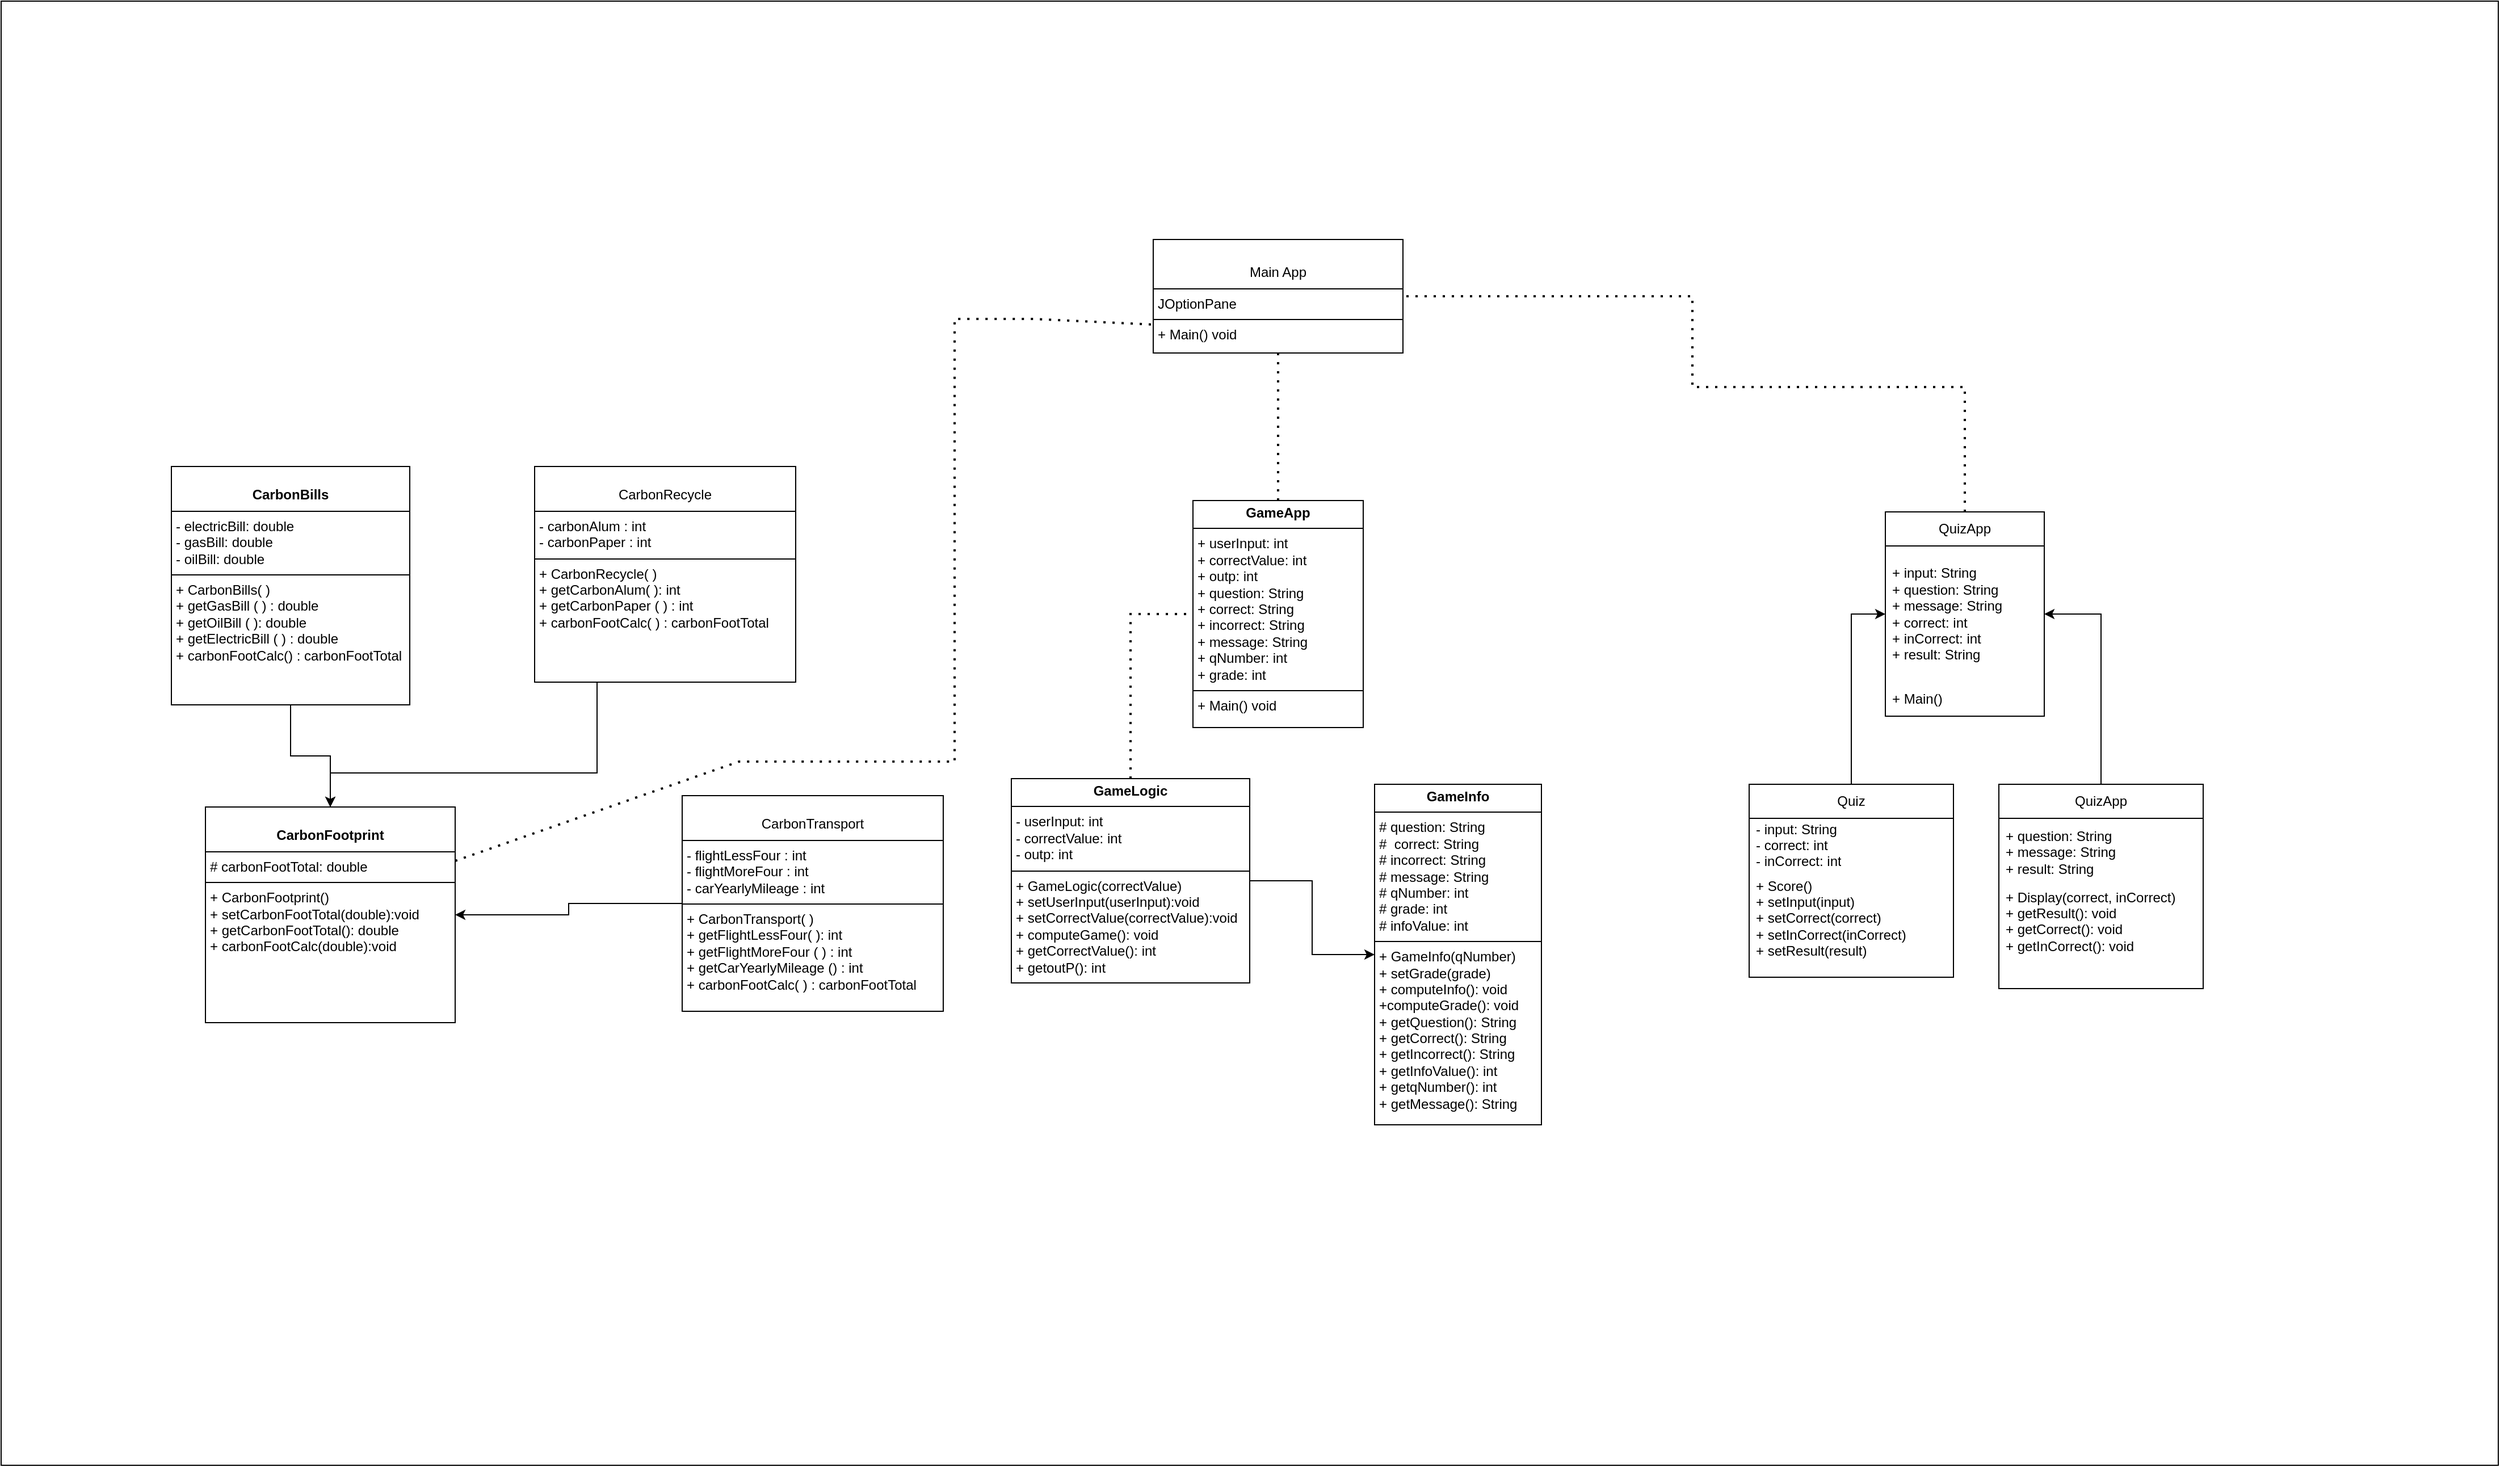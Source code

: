 <mxfile version="24.7.17">
  <diagram name="Page-1" id="mKwMsMspyi3Jhwcznm2L">
    <mxGraphModel dx="1825" dy="2165" grid="1" gridSize="10" guides="1" tooltips="1" connect="1" arrows="1" fold="1" page="1" pageScale="1" pageWidth="583" pageHeight="827" math="0" shadow="0">
      <root>
        <mxCell id="0" />
        <mxCell id="1" parent="0" />
        <mxCell id="8TMbdIRRHIcGyVjCH_df-20" value="" style="rounded=0;whiteSpace=wrap;html=1;" parent="1" vertex="1">
          <mxGeometry x="600" y="-780" width="2200" height="1290" as="geometry" />
        </mxCell>
        <mxCell id="EtXlDy0WMmQifAjo24sU-2" value="&lt;p style=&quot;margin:0px;margin-top:4px;text-align:center;&quot;&gt;&lt;br&gt;&lt;b&gt;CarbonFootprint&lt;/b&gt;&lt;br&gt;&lt;/p&gt;&lt;hr size=&quot;1&quot; style=&quot;border-style:solid;&quot;&gt;&lt;p style=&quot;margin:0px;margin-left:4px;&quot;&gt;# carbonFootTotal: double&lt;br&gt;&lt;/p&gt;&lt;hr size=&quot;1&quot; style=&quot;border-style:solid;&quot;&gt;&lt;p style=&quot;margin:0px;margin-left:4px;&quot;&gt;+ CarbonFootprint()&lt;br&gt;+ setCarbonFootTotal(double):void&lt;/p&gt;&lt;p style=&quot;margin:0px;margin-left:4px;&quot;&gt;+ getCarbonFootTotal(): double&lt;/p&gt;&lt;p style=&quot;margin:0px;margin-left:4px;&quot;&gt;+ carbonFootCalc(double):void&lt;br&gt;&lt;/p&gt;" style="verticalAlign=top;align=left;overflow=fill;html=1;whiteSpace=wrap;" parent="1" vertex="1">
          <mxGeometry x="780" y="-70" width="220" height="190" as="geometry" />
        </mxCell>
        <mxCell id="8TMbdIRRHIcGyVjCH_df-17" style="edgeStyle=orthogonalEdgeStyle;rounded=0;orthogonalLoop=1;jettySize=auto;html=1;exitX=0.5;exitY=1;exitDx=0;exitDy=0;" parent="1" source="EtXlDy0WMmQifAjo24sU-3" target="EtXlDy0WMmQifAjo24sU-2" edge="1">
          <mxGeometry relative="1" as="geometry" />
        </mxCell>
        <mxCell id="EtXlDy0WMmQifAjo24sU-3" value="&lt;p style=&quot;margin:0px;margin-top:4px;text-align:center;&quot;&gt;&lt;br&gt;&lt;b&gt;CarbonBills&lt;/b&gt;&lt;br&gt;&lt;/p&gt;&lt;hr size=&quot;1&quot; style=&quot;border-style:solid;&quot;&gt;&lt;p style=&quot;margin:0px;margin-left:4px;&quot;&gt;- electricBill: double&lt;/p&gt;&lt;p style=&quot;margin:0px;margin-left:4px;&quot;&gt;- gasBill: double&lt;/p&gt;&lt;p style=&quot;margin:0px;margin-left:4px;&quot;&gt;- oilBill: double&lt;br&gt;&lt;/p&gt;&lt;hr size=&quot;1&quot; style=&quot;border-style:solid;&quot;&gt;&lt;p style=&quot;margin:0px;margin-left:4px;&quot;&gt;+ CarbonBills( )&lt;br&gt;&lt;/p&gt;&lt;p style=&quot;margin:0px;margin-left:4px;&quot;&gt;+ getGasBill ( ) : double&lt;br&gt;+ getOilBill ( ): double&lt;/p&gt;&lt;p style=&quot;margin:0px;margin-left:4px;&quot;&gt;+ getElectricBill ( ) : double&lt;/p&gt;&lt;p style=&quot;margin:0px;margin-left:4px;&quot;&gt;+ carbonFootCalc() : carbonFootTotal&lt;br&gt;&lt;/p&gt;" style="verticalAlign=top;align=left;overflow=fill;html=1;whiteSpace=wrap;" parent="1" vertex="1">
          <mxGeometry x="750" y="-370" width="210" height="210" as="geometry" />
        </mxCell>
        <mxCell id="9AU2GGT-41QZaHfqYbBJ-1" value="&lt;p style=&quot;margin:0px;margin-top:4px;text-align:center;&quot;&gt;&lt;b&gt;GameApp&lt;/b&gt;&lt;/p&gt;&lt;hr size=&quot;1&quot; style=&quot;border-style:solid;&quot;&gt;&lt;p style=&quot;margin:0px;margin-left:4px;&quot;&gt;+ userInput: int&lt;/p&gt;&lt;p style=&quot;margin:0px;margin-left:4px;&quot;&gt;+ correctValue: int&lt;/p&gt;&lt;p style=&quot;margin:0px;margin-left:4px;&quot;&gt;+ outp: int&lt;/p&gt;&lt;p style=&quot;margin:0px;margin-left:4px;&quot;&gt;+ question: String&amp;nbsp;&lt;/p&gt;&lt;p style=&quot;margin:0px;margin-left:4px;&quot;&gt;+ correct: String&amp;nbsp;&lt;/p&gt;&lt;p style=&quot;margin:0px;margin-left:4px;&quot;&gt;+ incorrect: String&lt;/p&gt;&lt;p style=&quot;margin:0px;margin-left:4px;&quot;&gt;+ message: String&lt;/p&gt;&lt;p style=&quot;margin:0px;margin-left:4px;&quot;&gt;+ qNumber: int&lt;/p&gt;&lt;p style=&quot;margin:0px;margin-left:4px;&quot;&gt;+ grade: int&lt;/p&gt;&lt;hr size=&quot;1&quot; style=&quot;border-style:solid;&quot;&gt;&lt;p style=&quot;margin:0px;margin-left:4px;&quot;&gt;+ Main() void&lt;/p&gt;" style="verticalAlign=top;align=left;overflow=fill;html=1;whiteSpace=wrap;" parent="1" vertex="1">
          <mxGeometry x="1650" y="-340" width="150" height="200" as="geometry" />
        </mxCell>
        <mxCell id="mXf9AjxedBS_p2ygsHa9-11" style="edgeStyle=orthogonalEdgeStyle;rounded=0;orthogonalLoop=1;jettySize=auto;html=1;exitX=1;exitY=0.5;exitDx=0;exitDy=0;entryX=0;entryY=0.5;entryDx=0;entryDy=0;" parent="1" source="9AU2GGT-41QZaHfqYbBJ-2" target="9AU2GGT-41QZaHfqYbBJ-5" edge="1">
          <mxGeometry relative="1" as="geometry" />
        </mxCell>
        <mxCell id="9AU2GGT-41QZaHfqYbBJ-2" value="&lt;p style=&quot;margin:0px;margin-top:4px;text-align:center;&quot;&gt;&lt;b&gt;GameLogic&lt;/b&gt;&lt;/p&gt;&lt;hr size=&quot;1&quot; style=&quot;border-style:solid;&quot;&gt;&lt;p style=&quot;margin: 0px 0px 0px 4px;&quot;&gt;- userInput: int&lt;/p&gt;&lt;p style=&quot;margin: 0px 0px 0px 4px;&quot;&gt;- correctValue: int&lt;/p&gt;&lt;p style=&quot;margin: 0px 0px 0px 4px;&quot;&gt;- outp: int&lt;/p&gt;&lt;hr size=&quot;1&quot; style=&quot;border-style:solid;&quot;&gt;&lt;p style=&quot;margin:0px;margin-left:4px;&quot;&gt;+ GameLogic(correctValue)&lt;/p&gt;&lt;p style=&quot;margin:0px;margin-left:4px;&quot;&gt;+ setUserInput(userInput):void&lt;/p&gt;&lt;p style=&quot;margin:0px;margin-left:4px;&quot;&gt;+ setCorrectValue(correctValue):void&lt;/p&gt;&lt;p style=&quot;margin:0px;margin-left:4px;&quot;&gt;+ computeGame(): void&lt;/p&gt;&lt;p style=&quot;margin:0px;margin-left:4px;&quot;&gt;+ getCorrectValue(): int&lt;/p&gt;&lt;p style=&quot;margin:0px;margin-left:4px;&quot;&gt;+ getoutP(): int&lt;/p&gt;" style="verticalAlign=top;align=left;overflow=fill;html=1;whiteSpace=wrap;" parent="1" vertex="1">
          <mxGeometry x="1490" y="-95" width="210" height="180" as="geometry" />
        </mxCell>
        <mxCell id="9AU2GGT-41QZaHfqYbBJ-4" style="edgeStyle=orthogonalEdgeStyle;rounded=0;orthogonalLoop=1;jettySize=auto;html=1;exitX=0.5;exitY=1;exitDx=0;exitDy=0;" parent="1" source="9AU2GGT-41QZaHfqYbBJ-2" target="9AU2GGT-41QZaHfqYbBJ-2" edge="1">
          <mxGeometry relative="1" as="geometry" />
        </mxCell>
        <mxCell id="9AU2GGT-41QZaHfqYbBJ-5" value="&lt;p style=&quot;margin:0px;margin-top:4px;text-align:center;&quot;&gt;&lt;b&gt;GameInfo&lt;/b&gt;&lt;/p&gt;&lt;hr size=&quot;1&quot; style=&quot;border-style:solid;&quot;&gt;&lt;p style=&quot;margin:0px;margin-left:4px;&quot;&gt;&lt;span style=&quot;background-color: initial;&quot;&gt;# question: String&amp;nbsp;&lt;/span&gt;&lt;br&gt;&lt;/p&gt;&lt;p style=&quot;margin:0px;margin-left:4px;&quot;&gt;#&amp;nbsp; correct: String&amp;nbsp;&lt;/p&gt;&lt;p style=&quot;margin:0px;margin-left:4px;&quot;&gt;# incorrect: String&lt;/p&gt;&lt;p style=&quot;margin:0px;margin-left:4px;&quot;&gt;# message: String&lt;/p&gt;&lt;p style=&quot;margin:0px;margin-left:4px;&quot;&gt;&lt;span style=&quot;background-color: initial;&quot;&gt;# qNumber: int&lt;/span&gt;&lt;/p&gt;&lt;p style=&quot;margin:0px;margin-left:4px;&quot;&gt;# grade: int&lt;/p&gt;&lt;p style=&quot;margin:0px;margin-left:4px;&quot;&gt;# infoValue: int&lt;/p&gt;&lt;hr size=&quot;1&quot; style=&quot;border-style:solid;&quot;&gt;&lt;p style=&quot;margin:0px;margin-left:4px;&quot;&gt;+ GameInfo(qNumber)&lt;/p&gt;&lt;p style=&quot;margin:0px;margin-left:4px;&quot;&gt;+ setGrade(grade)&lt;/p&gt;&lt;p style=&quot;margin:0px;margin-left:4px;&quot;&gt;+ computeInfo(): void&lt;/p&gt;&lt;p style=&quot;margin:0px;margin-left:4px;&quot;&gt;+computeGrade(): void&lt;/p&gt;&lt;p style=&quot;margin:0px;margin-left:4px;&quot;&gt;+ getQuestion(): String&lt;/p&gt;&lt;p style=&quot;margin:0px;margin-left:4px;&quot;&gt;+ getCorrect(): String&lt;/p&gt;&lt;p style=&quot;margin:0px;margin-left:4px;&quot;&gt;+ getIncorrect(): String&lt;/p&gt;&lt;p style=&quot;margin:0px;margin-left:4px;&quot;&gt;+ getInfoValue(): int&lt;/p&gt;&lt;p style=&quot;margin:0px;margin-left:4px;&quot;&gt;+ getqNumber(): int&lt;/p&gt;&lt;p style=&quot;margin:0px;margin-left:4px;&quot;&gt;+ getMessage(): String&lt;/p&gt;" style="verticalAlign=top;align=left;overflow=fill;html=1;whiteSpace=wrap;" parent="1" vertex="1">
          <mxGeometry x="1810" y="-90" width="147" height="300" as="geometry" />
        </mxCell>
        <mxCell id="UxWd18fx8wCpjhFANsoG-3" value="&lt;div&gt;QuizApp&lt;/div&gt;" style="swimlane;fontStyle=0;childLayout=stackLayout;horizontal=1;startSize=30;horizontalStack=0;resizeParent=1;resizeParentMax=0;resizeLast=0;collapsible=1;marginBottom=0;whiteSpace=wrap;html=1;" parent="1" vertex="1">
          <mxGeometry x="2260" y="-330" width="140" height="180" as="geometry" />
        </mxCell>
        <mxCell id="UxWd18fx8wCpjhFANsoG-4" value="&lt;div&gt;+ input: String&lt;br&gt;&lt;/div&gt;&lt;div&gt;+ question: String&lt;/div&gt;&lt;div&gt;+ message: String&lt;/div&gt;&lt;div&gt;+ correct: int&lt;/div&gt;&lt;div&gt;+ inCorrect: int&lt;/div&gt;&lt;div&gt;+ result: String&lt;br&gt;&lt;/div&gt;" style="text;strokeColor=none;fillColor=none;align=left;verticalAlign=middle;spacingLeft=4;spacingRight=4;overflow=hidden;points=[[0,0.5],[1,0.5]];portConstraint=eastwest;rotatable=0;whiteSpace=wrap;html=1;" parent="UxWd18fx8wCpjhFANsoG-3" vertex="1">
          <mxGeometry y="30" width="140" height="120" as="geometry" />
        </mxCell>
        <mxCell id="UxWd18fx8wCpjhFANsoG-5" value="+ Main()" style="text;strokeColor=none;fillColor=none;align=left;verticalAlign=middle;spacingLeft=4;spacingRight=4;overflow=hidden;points=[[0,0.5],[1,0.5]];portConstraint=eastwest;rotatable=0;whiteSpace=wrap;html=1;" parent="UxWd18fx8wCpjhFANsoG-3" vertex="1">
          <mxGeometry y="150" width="140" height="30" as="geometry" />
        </mxCell>
        <mxCell id="8TMbdIRRHIcGyVjCH_df-8" style="edgeStyle=orthogonalEdgeStyle;rounded=0;orthogonalLoop=1;jettySize=auto;html=1;exitX=0.5;exitY=0;exitDx=0;exitDy=0;entryX=0;entryY=0.5;entryDx=0;entryDy=0;" parent="1" source="UxWd18fx8wCpjhFANsoG-6" target="UxWd18fx8wCpjhFANsoG-4" edge="1">
          <mxGeometry relative="1" as="geometry" />
        </mxCell>
        <mxCell id="UxWd18fx8wCpjhFANsoG-6" value="&lt;div&gt;Quiz&lt;/div&gt;" style="swimlane;fontStyle=0;childLayout=stackLayout;horizontal=1;startSize=30;horizontalStack=0;resizeParent=1;resizeParentMax=0;resizeLast=0;collapsible=1;marginBottom=0;whiteSpace=wrap;html=1;" parent="1" vertex="1">
          <mxGeometry x="2140" y="-90" width="180" height="170" as="geometry" />
        </mxCell>
        <mxCell id="UxWd18fx8wCpjhFANsoG-7" value="&lt;div&gt;- input: String&lt;/div&gt;&lt;div&gt;- correct: int&lt;/div&gt;&lt;div&gt;- inCorrect: int&lt;br&gt;&lt;/div&gt;&lt;div&gt;&lt;br&gt;&lt;/div&gt;" style="text;strokeColor=none;fillColor=none;align=left;verticalAlign=middle;spacingLeft=4;spacingRight=4;overflow=hidden;points=[[0,0.5],[1,0.5]];portConstraint=eastwest;rotatable=0;whiteSpace=wrap;html=1;" parent="UxWd18fx8wCpjhFANsoG-6" vertex="1">
          <mxGeometry y="30" width="180" height="50" as="geometry" />
        </mxCell>
        <mxCell id="UxWd18fx8wCpjhFANsoG-8" value="&lt;div&gt;+ Score()&lt;/div&gt;&lt;div&gt;+ setInput(input)&lt;/div&gt;&lt;div&gt;+ setCorrect(correct)&lt;/div&gt;&lt;div&gt;+ setInCorrect(inCorrect)&lt;/div&gt;&lt;div&gt;+ setResult(result)&lt;br&gt;&lt;/div&gt;&lt;div&gt;&lt;br&gt;&lt;/div&gt;" style="text;strokeColor=none;fillColor=none;align=left;verticalAlign=middle;spacingLeft=4;spacingRight=4;overflow=hidden;points=[[0,0.5],[1,0.5]];portConstraint=eastwest;rotatable=0;whiteSpace=wrap;html=1;" parent="UxWd18fx8wCpjhFANsoG-6" vertex="1">
          <mxGeometry y="80" width="180" height="90" as="geometry" />
        </mxCell>
        <mxCell id="8TMbdIRRHIcGyVjCH_df-9" style="edgeStyle=orthogonalEdgeStyle;rounded=0;orthogonalLoop=1;jettySize=auto;html=1;exitX=0.5;exitY=0;exitDx=0;exitDy=0;entryX=1;entryY=0.5;entryDx=0;entryDy=0;" parent="1" source="UxWd18fx8wCpjhFANsoG-9" target="UxWd18fx8wCpjhFANsoG-4" edge="1">
          <mxGeometry relative="1" as="geometry" />
        </mxCell>
        <mxCell id="UxWd18fx8wCpjhFANsoG-9" value="&lt;div&gt;QuizApp&lt;/div&gt;" style="swimlane;fontStyle=0;childLayout=stackLayout;horizontal=1;startSize=30;horizontalStack=0;resizeParent=1;resizeParentMax=0;resizeLast=0;collapsible=1;marginBottom=0;whiteSpace=wrap;html=1;" parent="1" vertex="1">
          <mxGeometry x="2360" y="-90" width="180" height="180" as="geometry" />
        </mxCell>
        <mxCell id="UxWd18fx8wCpjhFANsoG-10" value="&lt;div&gt;+ question: String&lt;/div&gt;&lt;div&gt;+ message: String&lt;/div&gt;&lt;div&gt;+ result: String&lt;br&gt;&lt;/div&gt;" style="text;strokeColor=none;fillColor=none;align=left;verticalAlign=middle;spacingLeft=4;spacingRight=4;overflow=hidden;points=[[0,0.5],[1,0.5]];portConstraint=eastwest;rotatable=0;whiteSpace=wrap;html=1;" parent="UxWd18fx8wCpjhFANsoG-9" vertex="1">
          <mxGeometry y="30" width="180" height="60" as="geometry" />
        </mxCell>
        <mxCell id="UxWd18fx8wCpjhFANsoG-11" value="&lt;div&gt;+ Display(correct, inCorrect)&lt;/div&gt;&lt;div&gt;+ getResult(): void&lt;/div&gt;&lt;div&gt;+ getCorrect(): void&lt;/div&gt;&lt;div&gt;+ getInCorrect(): void&lt;br&gt;&lt;/div&gt;&lt;div&gt;&lt;br&gt;&lt;/div&gt;&lt;div&gt;&lt;br&gt;&lt;/div&gt;" style="text;strokeColor=none;fillColor=none;align=left;verticalAlign=middle;spacingLeft=4;spacingRight=4;overflow=hidden;points=[[0,0.5],[1,0.5]];portConstraint=eastwest;rotatable=0;whiteSpace=wrap;html=1;" parent="UxWd18fx8wCpjhFANsoG-9" vertex="1">
          <mxGeometry y="90" width="180" height="90" as="geometry" />
        </mxCell>
        <mxCell id="8TMbdIRRHIcGyVjCH_df-19" style="edgeStyle=orthogonalEdgeStyle;rounded=0;orthogonalLoop=1;jettySize=auto;html=1;exitX=0;exitY=0.5;exitDx=0;exitDy=0;entryX=1;entryY=0.5;entryDx=0;entryDy=0;" parent="1" source="4pY2oWAKAxqv6gLCTRFN-3" target="EtXlDy0WMmQifAjo24sU-2" edge="1">
          <mxGeometry relative="1" as="geometry" />
        </mxCell>
        <mxCell id="4pY2oWAKAxqv6gLCTRFN-3" value="&lt;p style=&quot;margin:0px;margin-top:4px;text-align:center;&quot;&gt;&lt;br&gt;CarbonTransport&lt;br&gt;&lt;/p&gt;&lt;hr size=&quot;1&quot; style=&quot;border-style:solid;&quot;&gt;&lt;p style=&quot;margin:0px;margin-left:4px;&quot;&gt;- flightLessFour : int&lt;br&gt;- flightMoreFour : int&lt;/p&gt;&lt;p style=&quot;margin:0px;margin-left:4px;&quot;&gt;- carYearlyMileage : int&lt;br&gt;&lt;/p&gt;&lt;hr size=&quot;1&quot; style=&quot;border-style:solid;&quot;&gt;&lt;p style=&quot;margin:0px;margin-left:4px;&quot;&gt;+ CarbonTransport( )&lt;/p&gt;&lt;p style=&quot;margin:0px;margin-left:4px;&quot;&gt;+ getFlightLessFour( ): int&lt;/p&gt;&lt;p style=&quot;margin:0px;margin-left:4px;&quot;&gt;+ getFlightMoreFour ( ) : int&lt;/p&gt;&lt;p style=&quot;margin:0px;margin-left:4px;&quot;&gt;+ getCarYearlyMileage () : int&lt;br&gt;&lt;/p&gt;&lt;p style=&quot;margin:0px;margin-left:4px;&quot;&gt;+ carbonFootCalc( ) : carbonFootTotal&lt;br&gt;&lt;/p&gt;&lt;p style=&quot;margin:0px;margin-left:4px;&quot;&gt;&lt;br&gt;&lt;/p&gt;" style="verticalAlign=top;align=left;overflow=fill;html=1;whiteSpace=wrap;" parent="1" vertex="1">
          <mxGeometry x="1200" y="-80" width="230" height="190" as="geometry" />
        </mxCell>
        <mxCell id="8TMbdIRRHIcGyVjCH_df-10" value="&lt;p style=&quot;margin:0px;margin-top:4px;text-align:center;&quot;&gt;&lt;br&gt;&lt;/p&gt;&lt;p style=&quot;margin:0px;margin-top:4px;text-align:center;&quot;&gt;Main App&lt;/p&gt;&lt;hr size=&quot;1&quot; style=&quot;border-style:solid;&quot;&gt;&lt;p style=&quot;margin:0px;margin-left:4px;&quot;&gt;JOptionPane&lt;/p&gt;&lt;hr size=&quot;1&quot; style=&quot;border-style:solid;&quot;&gt;&lt;p style=&quot;margin:0px;margin-left:4px;&quot;&gt;+ Main() void&lt;/p&gt;" style="verticalAlign=top;align=left;overflow=fill;html=1;whiteSpace=wrap;" parent="1" vertex="1">
          <mxGeometry x="1615" y="-570" width="220" height="100" as="geometry" />
        </mxCell>
        <mxCell id="8TMbdIRRHIcGyVjCH_df-12" value="" style="endArrow=none;dashed=1;html=1;dashPattern=1 3;strokeWidth=2;rounded=0;entryX=0.5;entryY=1;entryDx=0;entryDy=0;exitX=0.5;exitY=0;exitDx=0;exitDy=0;edgeStyle=orthogonalEdgeStyle;" parent="1" source="9AU2GGT-41QZaHfqYbBJ-1" target="8TMbdIRRHIcGyVjCH_df-10" edge="1">
          <mxGeometry width="50" height="50" relative="1" as="geometry">
            <mxPoint x="1210" y="-280" as="sourcePoint" />
            <mxPoint x="1725" y="-410" as="targetPoint" />
            <Array as="points">
              <mxPoint x="1725" y="-380" />
              <mxPoint x="1725" y="-380" />
            </Array>
          </mxGeometry>
        </mxCell>
        <mxCell id="8TMbdIRRHIcGyVjCH_df-13" value="" style="endArrow=none;dashed=1;html=1;dashPattern=1 3;strokeWidth=2;rounded=0;entryX=0;entryY=0.5;entryDx=0;entryDy=0;exitX=0.5;exitY=0;exitDx=0;exitDy=0;edgeStyle=orthogonalEdgeStyle;" parent="1" source="9AU2GGT-41QZaHfqYbBJ-2" target="9AU2GGT-41QZaHfqYbBJ-1" edge="1">
          <mxGeometry width="50" height="50" relative="1" as="geometry">
            <mxPoint x="1490" y="-160" as="sourcePoint" />
            <mxPoint x="1490" y="-290" as="targetPoint" />
            <Array as="points">
              <mxPoint x="1595" y="-240" />
            </Array>
          </mxGeometry>
        </mxCell>
        <mxCell id="8TMbdIRRHIcGyVjCH_df-14" value="" style="endArrow=none;dashed=1;html=1;dashPattern=1 3;strokeWidth=2;rounded=0;entryX=1;entryY=0.5;entryDx=0;entryDy=0;exitX=0.5;exitY=0;exitDx=0;exitDy=0;edgeStyle=orthogonalEdgeStyle;" parent="1" source="UxWd18fx8wCpjhFANsoG-3" target="8TMbdIRRHIcGyVjCH_df-10" edge="1">
          <mxGeometry width="50" height="50" relative="1" as="geometry">
            <mxPoint x="1745" y="-320" as="sourcePoint" />
            <mxPoint x="1745" y="-450" as="targetPoint" />
            <Array as="points">
              <mxPoint x="2330" y="-440" />
              <mxPoint x="2090" y="-440" />
              <mxPoint x="2090" y="-520" />
            </Array>
          </mxGeometry>
        </mxCell>
        <mxCell id="8TMbdIRRHIcGyVjCH_df-18" style="edgeStyle=orthogonalEdgeStyle;rounded=0;orthogonalLoop=1;jettySize=auto;html=1;exitX=0.5;exitY=1;exitDx=0;exitDy=0;entryX=0.5;entryY=0;entryDx=0;entryDy=0;" parent="1" source="EtXlDy0WMmQifAjo24sU-4" target="EtXlDy0WMmQifAjo24sU-2" edge="1">
          <mxGeometry relative="1" as="geometry">
            <Array as="points">
              <mxPoint x="1125" y="-100" />
              <mxPoint x="890" y="-100" />
            </Array>
          </mxGeometry>
        </mxCell>
        <mxCell id="EtXlDy0WMmQifAjo24sU-4" value="&lt;p style=&quot;margin:0px;margin-top:4px;text-align:center;&quot;&gt;&lt;br&gt;CarbonRecycle&lt;br&gt;&lt;/p&gt;&lt;hr size=&quot;1&quot; style=&quot;border-style:solid;&quot;&gt;&lt;p style=&quot;margin:0px;margin-left:4px;&quot;&gt;- carbonAlum : int&lt;br&gt;- carbonPaper : int&lt;br&gt;&lt;/p&gt;&lt;hr size=&quot;1&quot; style=&quot;border-style:solid;&quot;&gt;&lt;p style=&quot;margin:0px;margin-left:4px;&quot;&gt;+ CarbonRecycle( )&lt;/p&gt;&lt;p style=&quot;margin:0px;margin-left:4px;&quot;&gt;+ getCarbonAlum( ): int&lt;/p&gt;&lt;p style=&quot;margin:0px;margin-left:4px;&quot;&gt;+ getCarbonPaper ( ) : int&lt;/p&gt;&lt;p style=&quot;margin:0px;margin-left:4px;&quot;&gt;+ carbonFootCalc( ) : carbonFootTotal&lt;br&gt;&lt;/p&gt;&lt;p style=&quot;margin:0px;margin-left:4px;&quot;&gt;&lt;br&gt;&lt;/p&gt;" style="verticalAlign=top;align=left;overflow=fill;html=1;whiteSpace=wrap;" parent="1" vertex="1">
          <mxGeometry x="1070" y="-370" width="230" height="190" as="geometry" />
        </mxCell>
        <mxCell id="gZHq-ZFx-_F49fntFC9t-2" value="" style="endArrow=none;dashed=1;html=1;dashPattern=1 3;strokeWidth=2;rounded=0;exitX=1;exitY=0.25;exitDx=0;exitDy=0;entryX=0;entryY=0.75;entryDx=0;entryDy=0;" edge="1" parent="1" source="EtXlDy0WMmQifAjo24sU-2" target="8TMbdIRRHIcGyVjCH_df-10">
          <mxGeometry width="50" height="50" relative="1" as="geometry">
            <mxPoint x="940" y="-70" as="sourcePoint" />
            <mxPoint x="1030" y="-80" as="targetPoint" />
            <Array as="points">
              <mxPoint x="1250" y="-110" />
              <mxPoint x="1440" y="-110" />
              <mxPoint x="1440" y="-420" />
              <mxPoint x="1440" y="-500" />
              <mxPoint x="1510" y="-500" />
            </Array>
          </mxGeometry>
        </mxCell>
      </root>
    </mxGraphModel>
  </diagram>
</mxfile>
